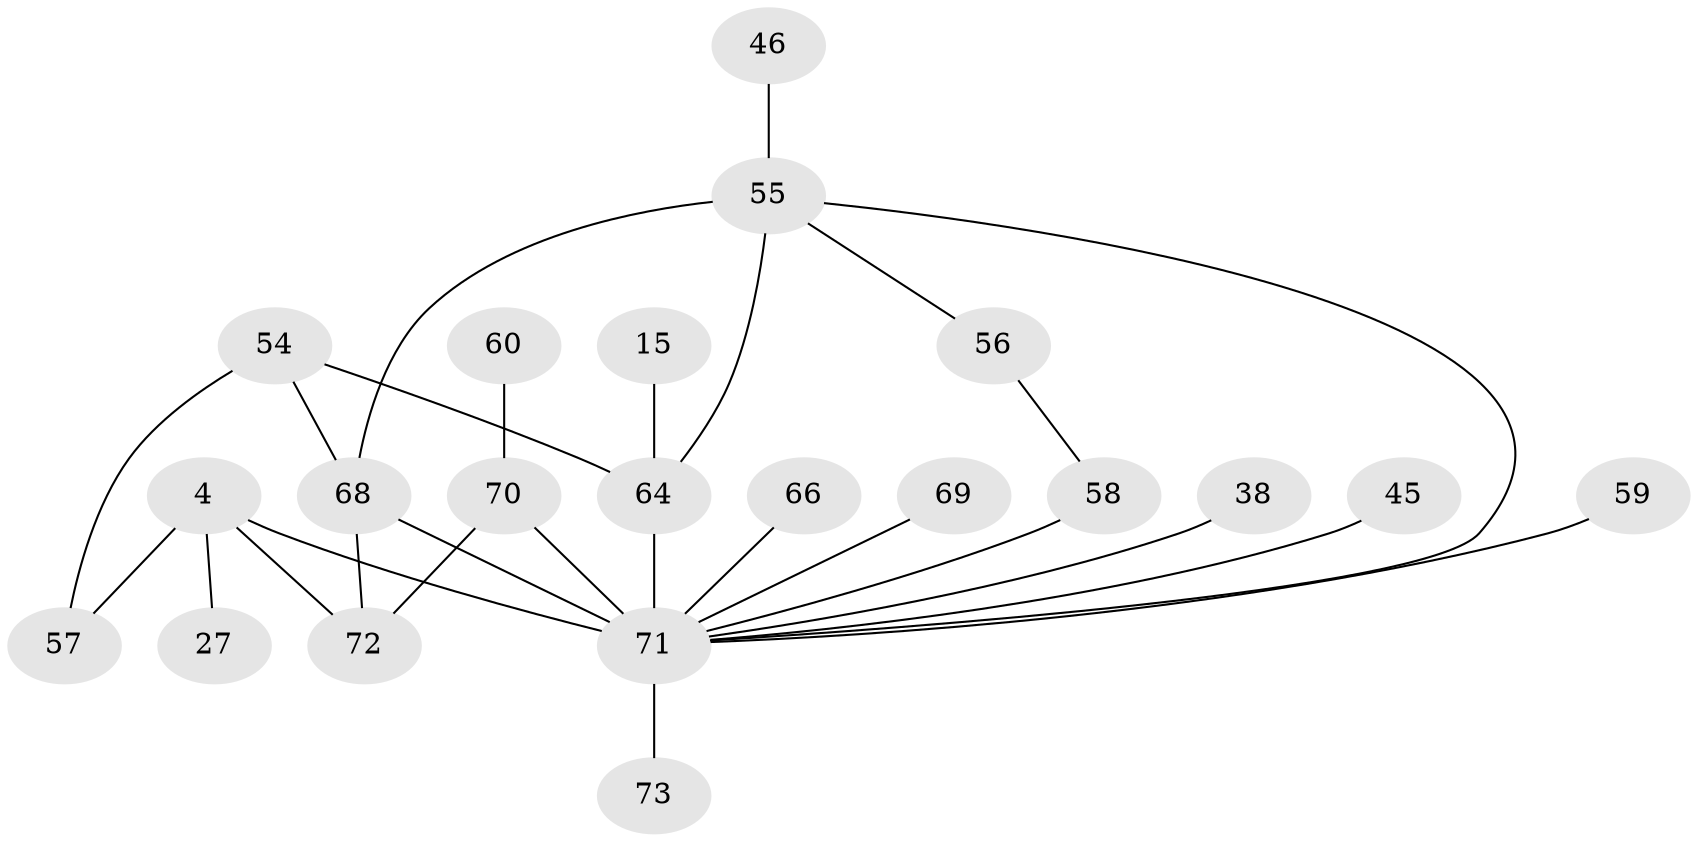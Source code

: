 // original degree distribution, {5: 0.0684931506849315, 8: 0.0136986301369863, 7: 0.0136986301369863, 3: 0.2602739726027397, 4: 0.136986301369863, 2: 0.2876712328767123, 6: 0.0410958904109589, 1: 0.1780821917808219}
// Generated by graph-tools (version 1.1) at 2025/45/03/04/25 21:45:25]
// undirected, 21 vertices, 27 edges
graph export_dot {
graph [start="1"]
  node [color=gray90,style=filled];
  4;
  15;
  27 [super="+25"];
  38;
  45;
  46 [super="+43"];
  54 [super="+36"];
  55 [super="+13+11"];
  56;
  57 [super="+52+49"];
  58 [super="+32"];
  59;
  60;
  64 [super="+48+50+42"];
  66;
  68 [super="+40+61+63"];
  69;
  70 [super="+44"];
  71 [super="+26+28+65+31"];
  72 [super="+47+53+67"];
  73;
  4 -- 71 [weight=3];
  4 -- 27;
  4 -- 72 [weight=2];
  4 -- 57;
  15 -- 64 [weight=3];
  38 -- 71;
  45 -- 71;
  46 -- 55;
  54 -- 68 [weight=2];
  54 -- 64;
  54 -- 57 [weight=2];
  55 -- 56;
  55 -- 68 [weight=2];
  55 -- 64 [weight=2];
  55 -- 71;
  56 -- 58;
  58 -- 71 [weight=3];
  59 -- 71 [weight=2];
  60 -- 70;
  64 -- 71 [weight=7];
  66 -- 71;
  68 -- 71 [weight=5];
  68 -- 72;
  69 -- 71;
  70 -- 72;
  70 -- 71 [weight=5];
  71 -- 73;
}
